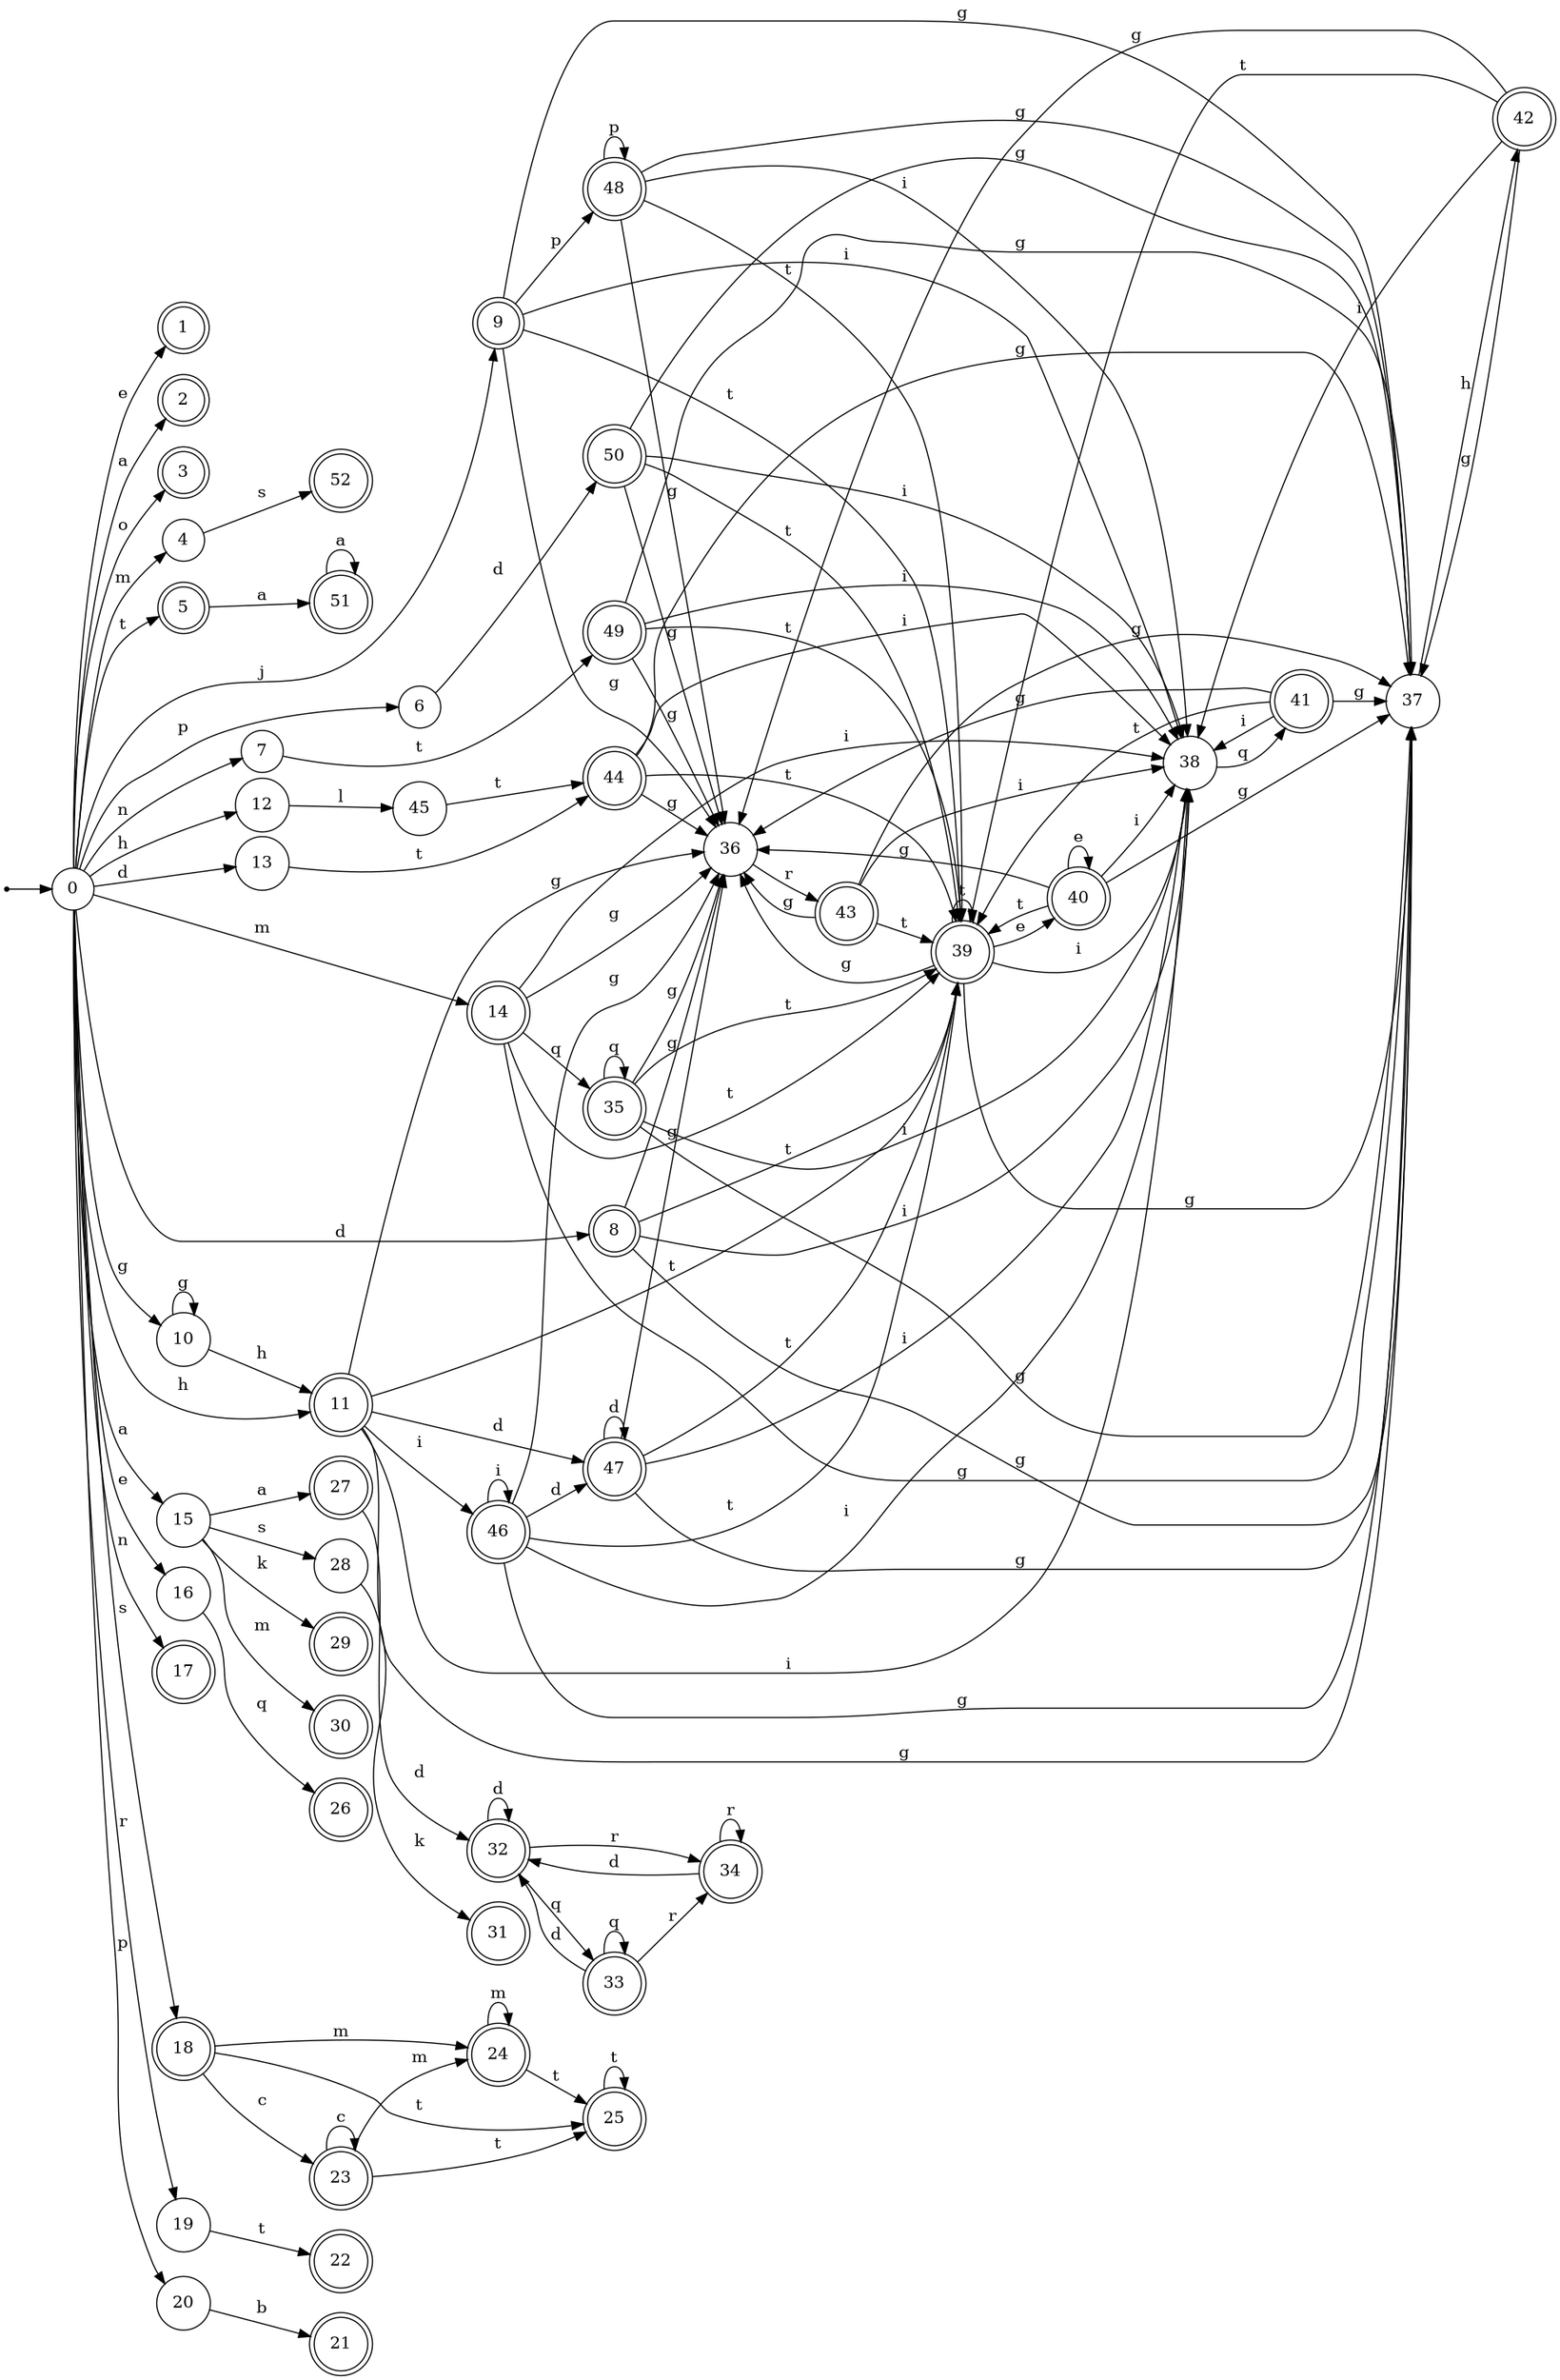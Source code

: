 digraph finite_state_machine {
rankdir=LR;
size="20,20";
node [shape = point]; "dummy0"
node [shape = circle]; "0";
"dummy0" -> "0";
node [shape = doublecircle]; "1";node [shape = doublecircle]; "2";node [shape = doublecircle]; "3";node [shape = circle]; "4";
node [shape = doublecircle]; "5";node [shape = circle]; "6";
node [shape = circle]; "7";
node [shape = doublecircle]; "8";node [shape = doublecircle]; "9";node [shape = circle]; "10";
node [shape = doublecircle]; "11";node [shape = circle]; "12";
node [shape = circle]; "13";
node [shape = doublecircle]; "14";node [shape = circle]; "15";
node [shape = circle]; "16";
node [shape = doublecircle]; "17";node [shape = doublecircle]; "18";node [shape = circle]; "19";
node [shape = circle]; "20";
node [shape = doublecircle]; "21";node [shape = doublecircle]; "22";node [shape = doublecircle]; "23";node [shape = doublecircle]; "24";node [shape = doublecircle]; "25";node [shape = doublecircle]; "26";node [shape = doublecircle]; "27";node [shape = circle]; "28";
node [shape = doublecircle]; "29";node [shape = doublecircle]; "30";node [shape = doublecircle]; "31";node [shape = doublecircle]; "32";node [shape = doublecircle]; "33";node [shape = doublecircle]; "34";node [shape = doublecircle]; "35";node [shape = circle]; "36";
node [shape = circle]; "37";
node [shape = circle]; "38";
node [shape = doublecircle]; "39";node [shape = doublecircle]; "40";node [shape = doublecircle]; "41";node [shape = doublecircle]; "42";node [shape = doublecircle]; "43";node [shape = doublecircle]; "44";node [shape = circle]; "45";
node [shape = doublecircle]; "46";node [shape = doublecircle]; "47";node [shape = doublecircle]; "48";node [shape = doublecircle]; "49";node [shape = doublecircle]; "50";node [shape = doublecircle]; "51";node [shape = doublecircle]; "52";"0" -> "16" [label = "e"];
 "0" -> "1" [label = "e"];
 "0" -> "2" [label = "a"];
 "0" -> "15" [label = "a"];
 "0" -> "3" [label = "o"];
 "0" -> "4" [label = "m"];
 "0" -> "14" [label = "m"];
 "0" -> "5" [label = "t"];
 "0" -> "20" [label = "p"];
 "0" -> "6" [label = "p"];
 "0" -> "17" [label = "n"];
 "0" -> "7" [label = "n"];
 "0" -> "8" [label = "d"];
 "0" -> "13" [label = "d"];
 "0" -> "9" [label = "j"];
 "0" -> "10" [label = "g"];
 "0" -> "11" [label = "h"];
 "0" -> "12" [label = "h"];
 "0" -> "18" [label = "s"];
 "0" -> "19" [label = "r"];
 "20" -> "21" [label = "b"];
 "19" -> "22" [label = "t"];
 "18" -> "23" [label = "c"];
 "18" -> "24" [label = "m"];
 "18" -> "25" [label = "t"];
 "25" -> "25" [label = "t"];
 "24" -> "24" [label = "m"];
 "24" -> "25" [label = "t"];
 "23" -> "23" [label = "c"];
 "23" -> "24" [label = "m"];
 "23" -> "25" [label = "t"];
 "16" -> "26" [label = "q"];
 "15" -> "27" [label = "a"];
 "15" -> "28" [label = "s"];
 "15" -> "29" [label = "k"];
 "15" -> "30" [label = "m"];
 "28" -> "31" [label = "k"];
 "27" -> "32" [label = "d"];
 "32" -> "32" [label = "d"];
 "32" -> "33" [label = "q"];
 "32" -> "34" [label = "r"];
 "34" -> "34" [label = "r"];
 "34" -> "32" [label = "d"];
 "33" -> "33" [label = "q"];
 "33" -> "32" [label = "d"];
 "33" -> "34" [label = "r"];
 "14" -> "35" [label = "q"];
 "14" -> "36" [label = "g"];
 "14" -> "37" [label = "g"];
 "14" -> "38" [label = "i"];
 "14" -> "39" [label = "t"];
 "39" -> "39" [label = "t"];
 "39" -> "40" [label = "e"];
 "39" -> "36" [label = "g"];
 "39" -> "37" [label = "g"];
 "39" -> "38" [label = "i"];
 "40" -> "40" [label = "e"];
 "40" -> "39" [label = "t"];
 "40" -> "36" [label = "g"];
 "40" -> "37" [label = "g"];
 "40" -> "38" [label = "i"];
 "38" -> "41" [label = "q"];
 "41" -> "38" [label = "i"];
 "41" -> "36" [label = "g"];
 "41" -> "37" [label = "g"];
 "41" -> "39" [label = "t"];
 "37" -> "42" [label = "h"];
 "42" -> "36" [label = "g"];
 "42" -> "37" [label = "g"];
 "42" -> "38" [label = "i"];
 "42" -> "39" [label = "t"];
 "36" -> "43" [label = "r"];
 "43" -> "36" [label = "g"];
 "43" -> "37" [label = "g"];
 "43" -> "38" [label = "i"];
 "43" -> "39" [label = "t"];
 "35" -> "35" [label = "q"];
 "35" -> "36" [label = "g"];
 "35" -> "37" [label = "g"];
 "35" -> "38" [label = "i"];
 "35" -> "39" [label = "t"];
 "13" -> "44" [label = "t"];
 "44" -> "36" [label = "g"];
 "44" -> "37" [label = "g"];
 "44" -> "38" [label = "i"];
 "44" -> "39" [label = "t"];
 "12" -> "45" [label = "l"];
 "45" -> "44" [label = "t"];
 "11" -> "38" [label = "i"];
 "11" -> "46" [label = "i"];
 "11" -> "47" [label = "d"];
 "11" -> "36" [label = "g"];
 "11" -> "37" [label = "g"];
 "11" -> "39" [label = "t"];
 "47" -> "47" [label = "d"];
 "47" -> "36" [label = "g"];
 "47" -> "37" [label = "g"];
 "47" -> "38" [label = "i"];
 "47" -> "39" [label = "t"];
 "46" -> "38" [label = "i"];
 "46" -> "46" [label = "i"];
 "46" -> "47" [label = "d"];
 "46" -> "36" [label = "g"];
 "46" -> "37" [label = "g"];
 "46" -> "39" [label = "t"];
 "10" -> "10" [label = "g"];
 "10" -> "11" [label = "h"];
 "9" -> "48" [label = "p"];
 "9" -> "36" [label = "g"];
 "9" -> "37" [label = "g"];
 "9" -> "38" [label = "i"];
 "9" -> "39" [label = "t"];
 "48" -> "48" [label = "p"];
 "48" -> "36" [label = "g"];
 "48" -> "37" [label = "g"];
 "48" -> "38" [label = "i"];
 "48" -> "39" [label = "t"];
 "8" -> "36" [label = "g"];
 "8" -> "37" [label = "g"];
 "8" -> "38" [label = "i"];
 "8" -> "39" [label = "t"];
 "7" -> "49" [label = "t"];
 "49" -> "36" [label = "g"];
 "49" -> "37" [label = "g"];
 "49" -> "38" [label = "i"];
 "49" -> "39" [label = "t"];
 "6" -> "50" [label = "d"];
 "50" -> "36" [label = "g"];
 "50" -> "37" [label = "g"];
 "50" -> "38" [label = "i"];
 "50" -> "39" [label = "t"];
 "5" -> "51" [label = "a"];
 "51" -> "51" [label = "a"];
 "4" -> "52" [label = "s"];
 }
